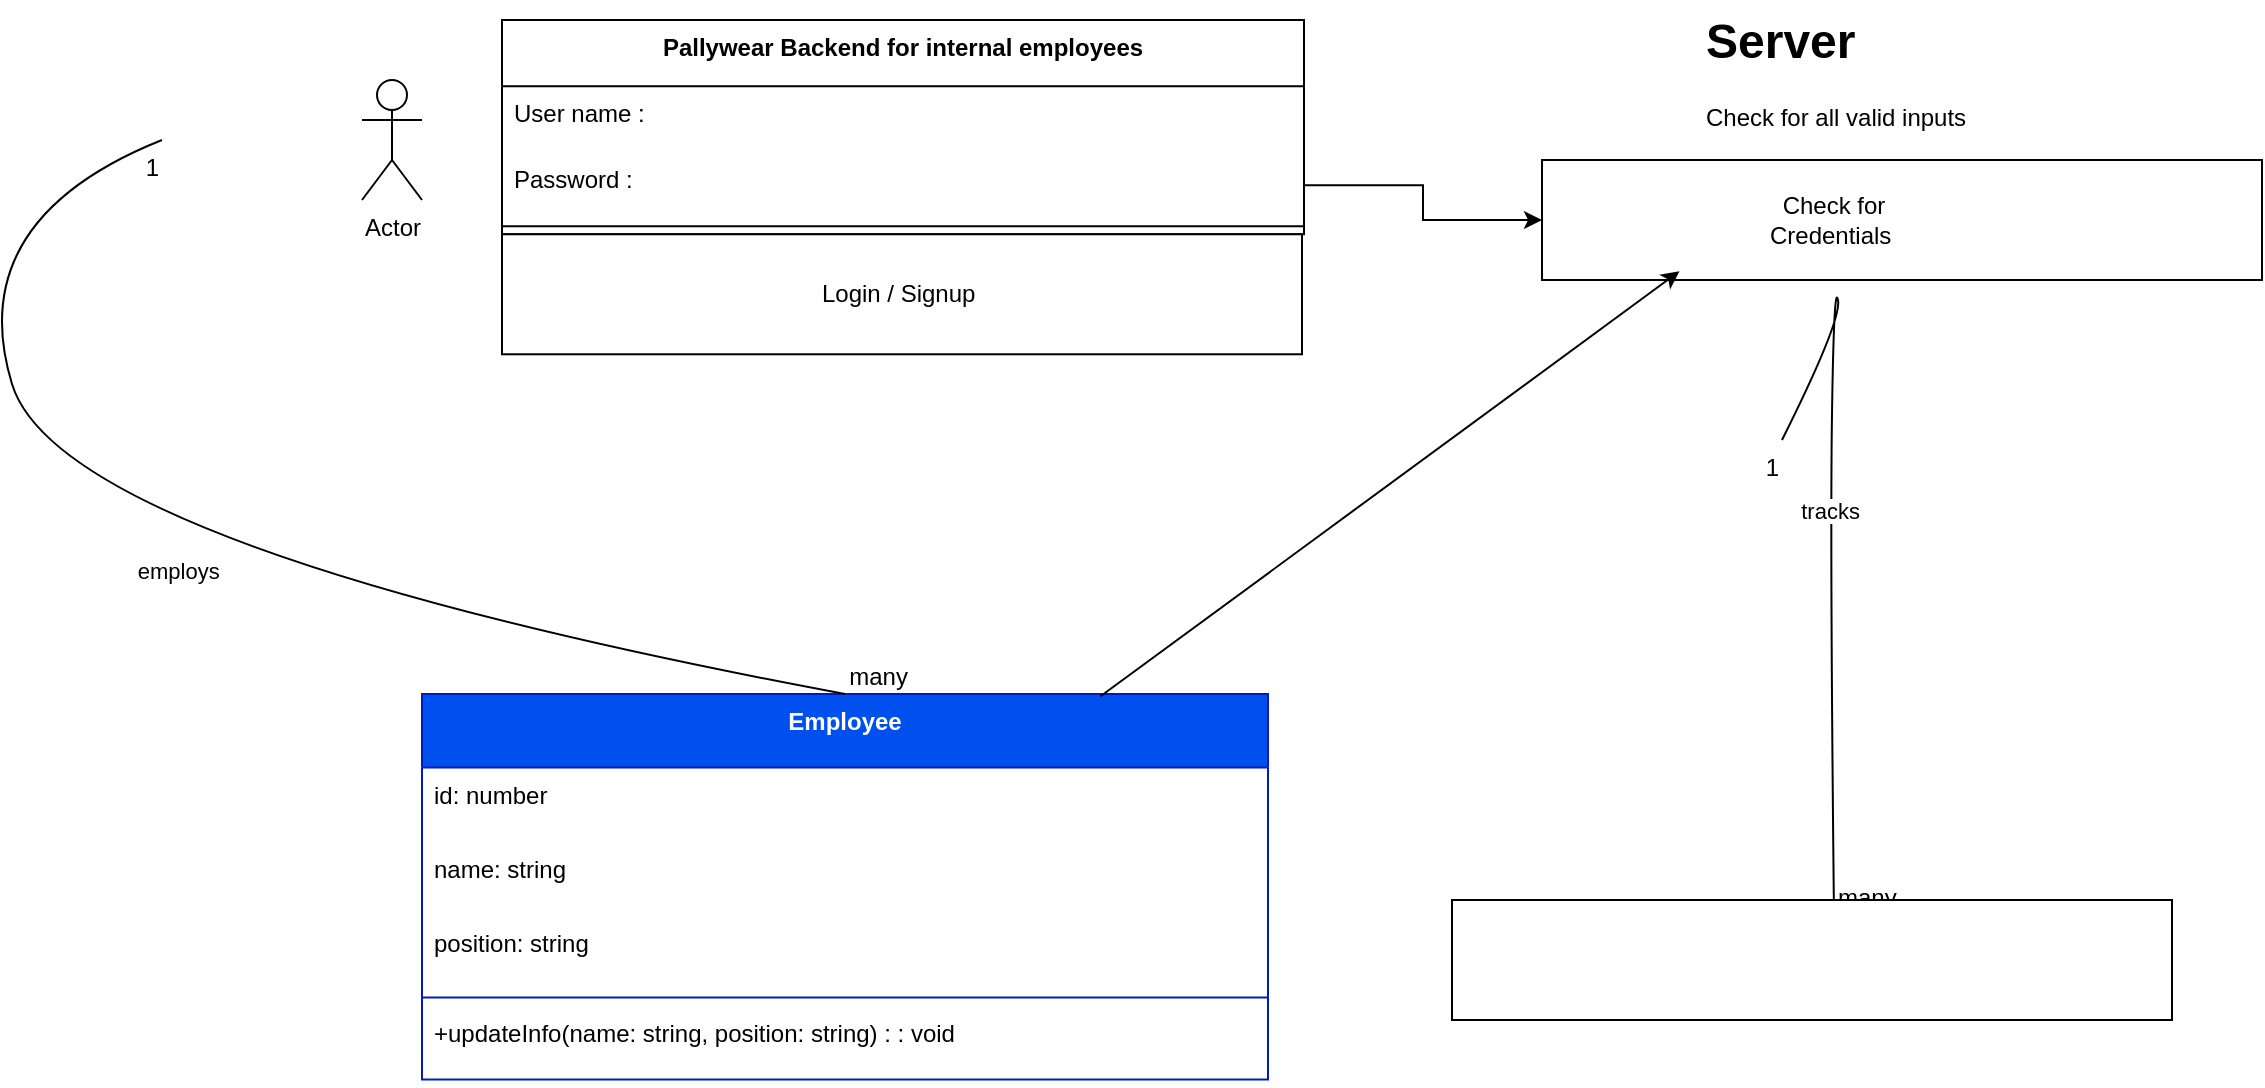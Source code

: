 <mxfile version="26.0.7">
  <diagram name="Login Page" id="0hSvzM0VjUA0bGkQEw0Q">
    <mxGraphModel dx="1400" dy="759" grid="1" gridSize="10" guides="1" tooltips="1" connect="1" arrows="1" fold="1" page="1" pageScale="1" pageWidth="850" pageHeight="1100" math="0" shadow="0">
      <root>
        <mxCell id="0" />
        <mxCell id="1" parent="0" />
        <mxCell id="2" value="Pallywear Backend for internal employees" style="swimlane;fontStyle=1;align=center;verticalAlign=top;childLayout=stackLayout;horizontal=1;startSize=33.143;horizontalStack=0;resizeParent=1;resizeParentMax=0;resizeLast=0;collapsible=0;marginBottom=0;" parent="1" vertex="1">
          <mxGeometry x="440" y="20" width="401" height="107.143" as="geometry" />
        </mxCell>
        <mxCell id="3" value="User name : " style="text;strokeColor=none;fillColor=none;align=left;verticalAlign=top;spacingLeft=4;spacingRight=4;overflow=hidden;rotatable=0;points=[[0,0.5],[1,0.5]];portConstraint=eastwest;" parent="2" vertex="1">
          <mxGeometry y="33.143" width="401" height="33" as="geometry" />
        </mxCell>
        <mxCell id="4" value="Password :" style="text;strokeColor=none;fillColor=none;align=left;verticalAlign=top;spacingLeft=4;spacingRight=4;overflow=hidden;rotatable=0;points=[[0,0.5],[1,0.5]];portConstraint=eastwest;" parent="2" vertex="1">
          <mxGeometry y="66.143" width="401" height="33" as="geometry" />
        </mxCell>
        <mxCell id="7" style="line;strokeWidth=1;fillColor=none;align=left;verticalAlign=middle;spacingTop=-1;spacingLeft=3;spacingRight=3;rotatable=0;labelPosition=right;points=[];portConstraint=eastwest;strokeColor=inherit;" parent="2" vertex="1">
          <mxGeometry y="99.143" width="401" height="8" as="geometry" />
        </mxCell>
        <mxCell id="10" value="Employee" style="swimlane;fontStyle=1;align=center;verticalAlign=top;childLayout=stackLayout;horizontal=1;startSize=36.8;horizontalStack=0;resizeParent=1;resizeParentMax=0;resizeLast=0;collapsible=0;marginBottom=0;fillColor=#0050ef;strokeColor=#001DBC;fontColor=#ffffff;" parent="1" vertex="1">
          <mxGeometry x="400" y="357" width="423" height="192.8" as="geometry" />
        </mxCell>
        <mxCell id="11" value="id: number" style="text;strokeColor=none;fillColor=none;align=left;verticalAlign=top;spacingLeft=4;spacingRight=4;overflow=hidden;rotatable=0;points=[[0,0.5],[1,0.5]];portConstraint=eastwest;" parent="10" vertex="1">
          <mxGeometry y="36.8" width="423" height="37" as="geometry" />
        </mxCell>
        <mxCell id="12" value="name: string" style="text;strokeColor=none;fillColor=none;align=left;verticalAlign=top;spacingLeft=4;spacingRight=4;overflow=hidden;rotatable=0;points=[[0,0.5],[1,0.5]];portConstraint=eastwest;" parent="10" vertex="1">
          <mxGeometry y="73.8" width="423" height="37" as="geometry" />
        </mxCell>
        <mxCell id="13" value="position: string" style="text;strokeColor=none;fillColor=none;align=left;verticalAlign=top;spacingLeft=4;spacingRight=4;overflow=hidden;rotatable=0;points=[[0,0.5],[1,0.5]];portConstraint=eastwest;" parent="10" vertex="1">
          <mxGeometry y="110.8" width="423" height="37" as="geometry" />
        </mxCell>
        <mxCell id="14" style="line;strokeWidth=1;fillColor=none;align=left;verticalAlign=middle;spacingTop=-1;spacingLeft=3;spacingRight=3;rotatable=0;labelPosition=right;points=[];portConstraint=eastwest;strokeColor=inherit;" parent="10" vertex="1">
          <mxGeometry y="147.8" width="423" height="8" as="geometry" />
        </mxCell>
        <mxCell id="15" value="+updateInfo(name: string, position: string) : : void" style="text;strokeColor=none;fillColor=none;align=left;verticalAlign=top;spacingLeft=4;spacingRight=4;overflow=hidden;rotatable=0;points=[[0,0.5],[1,0.5]];portConstraint=eastwest;" parent="10" vertex="1">
          <mxGeometry y="155.8" width="423" height="37" as="geometry" />
        </mxCell>
        <mxCell id="29" value="employs" style="curved=1;startArrow=none;endArrow=none;entryX=0.5;entryY=0;" parent="1" target="10" edge="1">
          <mxGeometry relative="1" as="geometry">
            <Array as="points">
              <mxPoint x="170" y="120" />
              <mxPoint x="220" y="284" />
            </Array>
            <mxPoint x="270" y="80" as="sourcePoint" />
          </mxGeometry>
        </mxCell>
        <mxCell id="30" value="1" style="edgeLabel;resizable=0;labelBackgroundColor=none;fontSize=12;align=right;verticalAlign=top;" parent="29" vertex="1">
          <mxGeometry x="-1" relative="1" as="geometry" />
        </mxCell>
        <mxCell id="31" value="many" style="edgeLabel;resizable=0;labelBackgroundColor=none;fontSize=12;align=left;verticalAlign=bottom;" parent="29" vertex="1">
          <mxGeometry x="1" relative="1" as="geometry" />
        </mxCell>
        <mxCell id="35" value="tracks" style="curved=1;startArrow=none;endArrow=none;entryX=0.5;entryY=0;" parent="1" edge="1">
          <mxGeometry relative="1" as="geometry">
            <Array as="points">
              <mxPoint x="1110" y="170" />
              <mxPoint x="1106" y="150" />
              <mxPoint x="1104" y="284" />
            </Array>
            <mxPoint x="1080" y="230" as="sourcePoint" />
            <mxPoint x="1106" y="467.67" as="targetPoint" />
          </mxGeometry>
        </mxCell>
        <mxCell id="36" value="1" style="edgeLabel;resizable=0;labelBackgroundColor=none;fontSize=12;align=right;verticalAlign=top;" parent="35" vertex="1">
          <mxGeometry x="-1" relative="1" as="geometry" />
        </mxCell>
        <mxCell id="37" value="many" style="edgeLabel;resizable=0;labelBackgroundColor=none;fontSize=12;align=left;verticalAlign=bottom;" parent="35" vertex="1">
          <mxGeometry x="1" relative="1" as="geometry" />
        </mxCell>
        <mxCell id="4IvcRan-z0Zcj0GkVZf2-38" value="Login / Signup&amp;nbsp;" style="rounded=0;whiteSpace=wrap;html=1;" vertex="1" parent="1">
          <mxGeometry x="440" y="127.14" width="400" height="60" as="geometry" />
        </mxCell>
        <mxCell id="4IvcRan-z0Zcj0GkVZf2-40" value="Actor" style="shape=umlActor;verticalLabelPosition=bottom;verticalAlign=top;html=1;" vertex="1" parent="1">
          <mxGeometry x="370" y="50.0" width="30" height="60" as="geometry" />
        </mxCell>
        <mxCell id="4IvcRan-z0Zcj0GkVZf2-41" value="" style="rounded=0;whiteSpace=wrap;html=1;" vertex="1" parent="1">
          <mxGeometry x="960" y="90" width="360" height="60" as="geometry" />
        </mxCell>
        <mxCell id="4IvcRan-z0Zcj0GkVZf2-42" value="Check for Credentials&amp;nbsp;" style="text;html=1;align=center;verticalAlign=middle;whiteSpace=wrap;rounded=0;" vertex="1" parent="1">
          <mxGeometry x="1076" y="105" width="60" height="30" as="geometry" />
        </mxCell>
        <mxCell id="4IvcRan-z0Zcj0GkVZf2-44" value="&lt;h1 style=&quot;margin-top: 0px;&quot;&gt;Server&amp;nbsp;&lt;/h1&gt;&lt;div&gt;Check for all valid inputs&lt;/div&gt;" style="text;html=1;whiteSpace=wrap;overflow=hidden;rounded=0;" vertex="1" parent="1">
          <mxGeometry x="1040" y="10" width="180" height="72.86" as="geometry" />
        </mxCell>
        <mxCell id="4IvcRan-z0Zcj0GkVZf2-47" style="edgeStyle=orthogonalEdgeStyle;rounded=0;orthogonalLoop=1;jettySize=auto;html=1;exitX=1;exitY=0.5;exitDx=0;exitDy=0;entryX=0;entryY=0.5;entryDx=0;entryDy=0;" edge="1" parent="1" source="4" target="4IvcRan-z0Zcj0GkVZf2-41">
          <mxGeometry relative="1" as="geometry" />
        </mxCell>
        <mxCell id="4IvcRan-z0Zcj0GkVZf2-51" value="" style="edgeStyle=none;orthogonalLoop=1;jettySize=auto;html=1;rounded=0;entryX=0.191;entryY=0.927;entryDx=0;entryDy=0;entryPerimeter=0;exitX=0.802;exitY=0.006;exitDx=0;exitDy=0;exitPerimeter=0;" edge="1" parent="1" source="10" target="4IvcRan-z0Zcj0GkVZf2-41">
          <mxGeometry width="80" relative="1" as="geometry">
            <mxPoint x="840" y="280" as="sourcePoint" />
            <mxPoint x="1030" y="160" as="targetPoint" />
            <Array as="points" />
          </mxGeometry>
        </mxCell>
        <mxCell id="4IvcRan-z0Zcj0GkVZf2-52" value="" style="rounded=0;whiteSpace=wrap;html=1;" vertex="1" parent="1">
          <mxGeometry x="915" y="460" width="360" height="60" as="geometry" />
        </mxCell>
      </root>
    </mxGraphModel>
  </diagram>
</mxfile>
